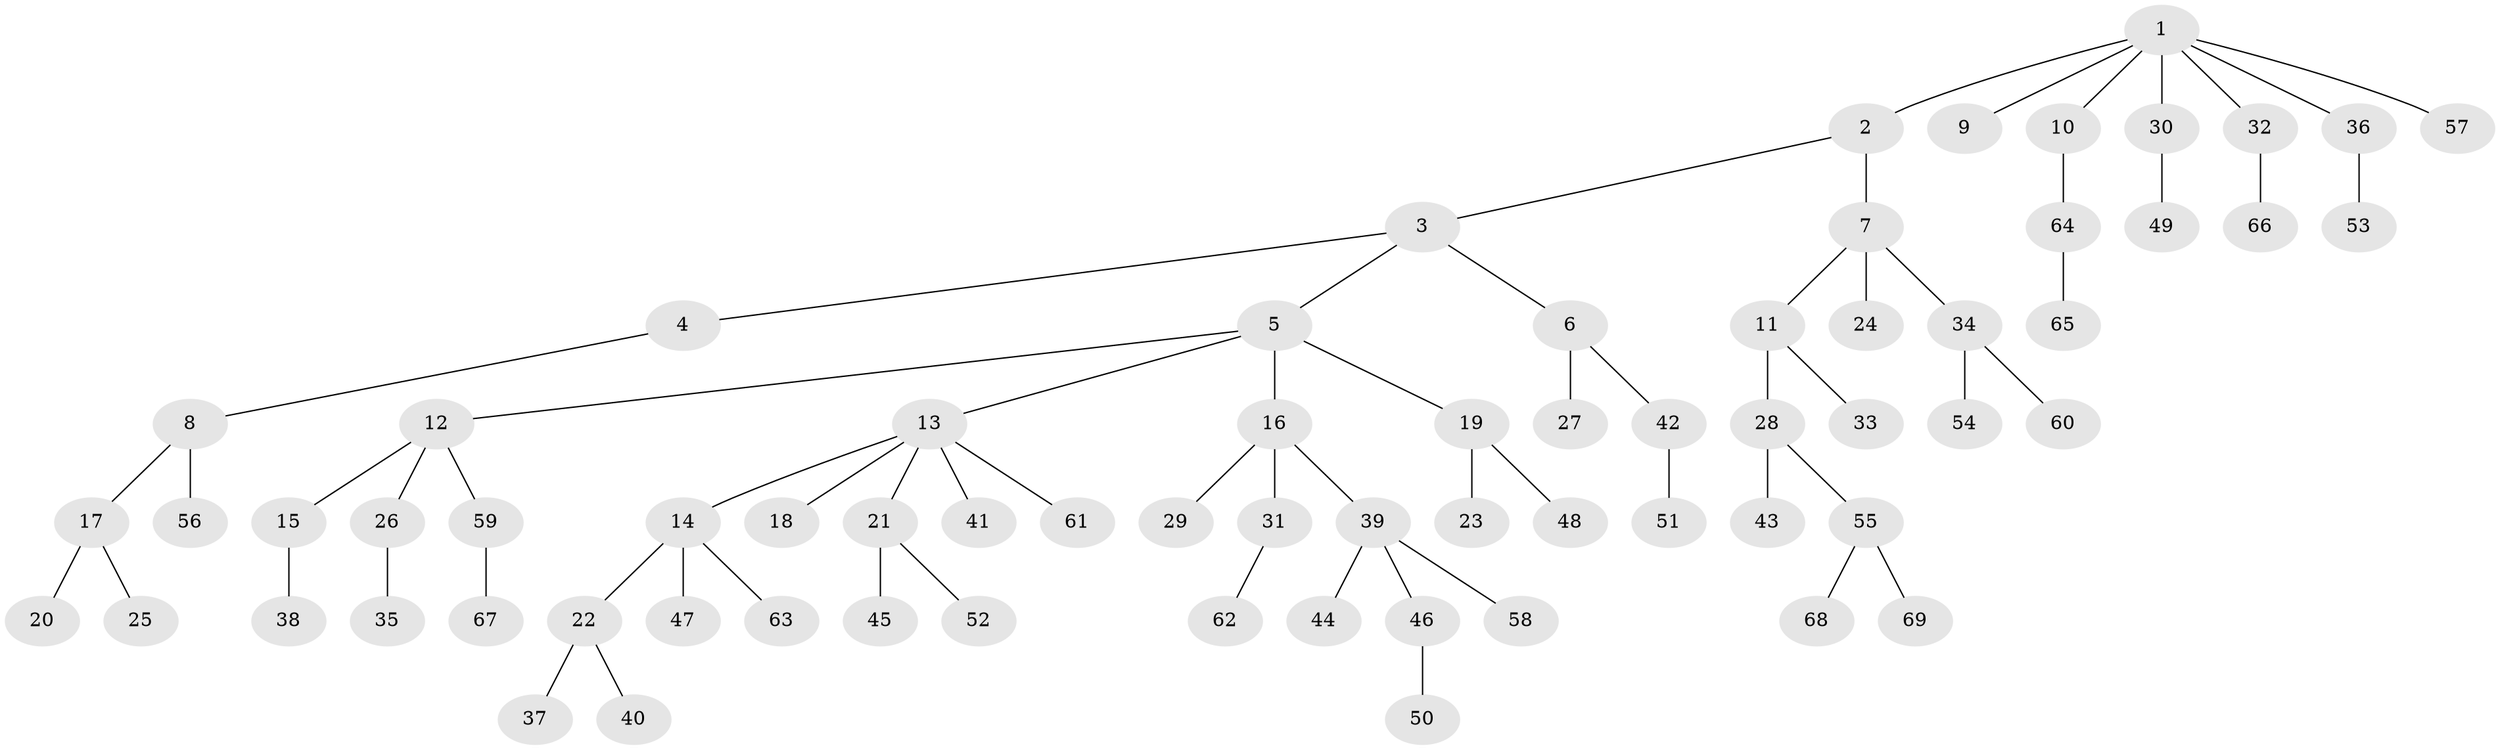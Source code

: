 // coarse degree distribution, {8: 0.020833333333333332, 4: 0.0625, 5: 0.020833333333333332, 3: 0.125, 1: 0.5625, 2: 0.1875, 6: 0.020833333333333332}
// Generated by graph-tools (version 1.1) at 2025/19/03/04/25 18:19:04]
// undirected, 69 vertices, 68 edges
graph export_dot {
graph [start="1"]
  node [color=gray90,style=filled];
  1;
  2;
  3;
  4;
  5;
  6;
  7;
  8;
  9;
  10;
  11;
  12;
  13;
  14;
  15;
  16;
  17;
  18;
  19;
  20;
  21;
  22;
  23;
  24;
  25;
  26;
  27;
  28;
  29;
  30;
  31;
  32;
  33;
  34;
  35;
  36;
  37;
  38;
  39;
  40;
  41;
  42;
  43;
  44;
  45;
  46;
  47;
  48;
  49;
  50;
  51;
  52;
  53;
  54;
  55;
  56;
  57;
  58;
  59;
  60;
  61;
  62;
  63;
  64;
  65;
  66;
  67;
  68;
  69;
  1 -- 2;
  1 -- 9;
  1 -- 10;
  1 -- 30;
  1 -- 32;
  1 -- 36;
  1 -- 57;
  2 -- 3;
  2 -- 7;
  3 -- 4;
  3 -- 5;
  3 -- 6;
  4 -- 8;
  5 -- 12;
  5 -- 13;
  5 -- 16;
  5 -- 19;
  6 -- 27;
  6 -- 42;
  7 -- 11;
  7 -- 24;
  7 -- 34;
  8 -- 17;
  8 -- 56;
  10 -- 64;
  11 -- 28;
  11 -- 33;
  12 -- 15;
  12 -- 26;
  12 -- 59;
  13 -- 14;
  13 -- 18;
  13 -- 21;
  13 -- 41;
  13 -- 61;
  14 -- 22;
  14 -- 47;
  14 -- 63;
  15 -- 38;
  16 -- 29;
  16 -- 31;
  16 -- 39;
  17 -- 20;
  17 -- 25;
  19 -- 23;
  19 -- 48;
  21 -- 45;
  21 -- 52;
  22 -- 37;
  22 -- 40;
  26 -- 35;
  28 -- 43;
  28 -- 55;
  30 -- 49;
  31 -- 62;
  32 -- 66;
  34 -- 54;
  34 -- 60;
  36 -- 53;
  39 -- 44;
  39 -- 46;
  39 -- 58;
  42 -- 51;
  46 -- 50;
  55 -- 68;
  55 -- 69;
  59 -- 67;
  64 -- 65;
}
